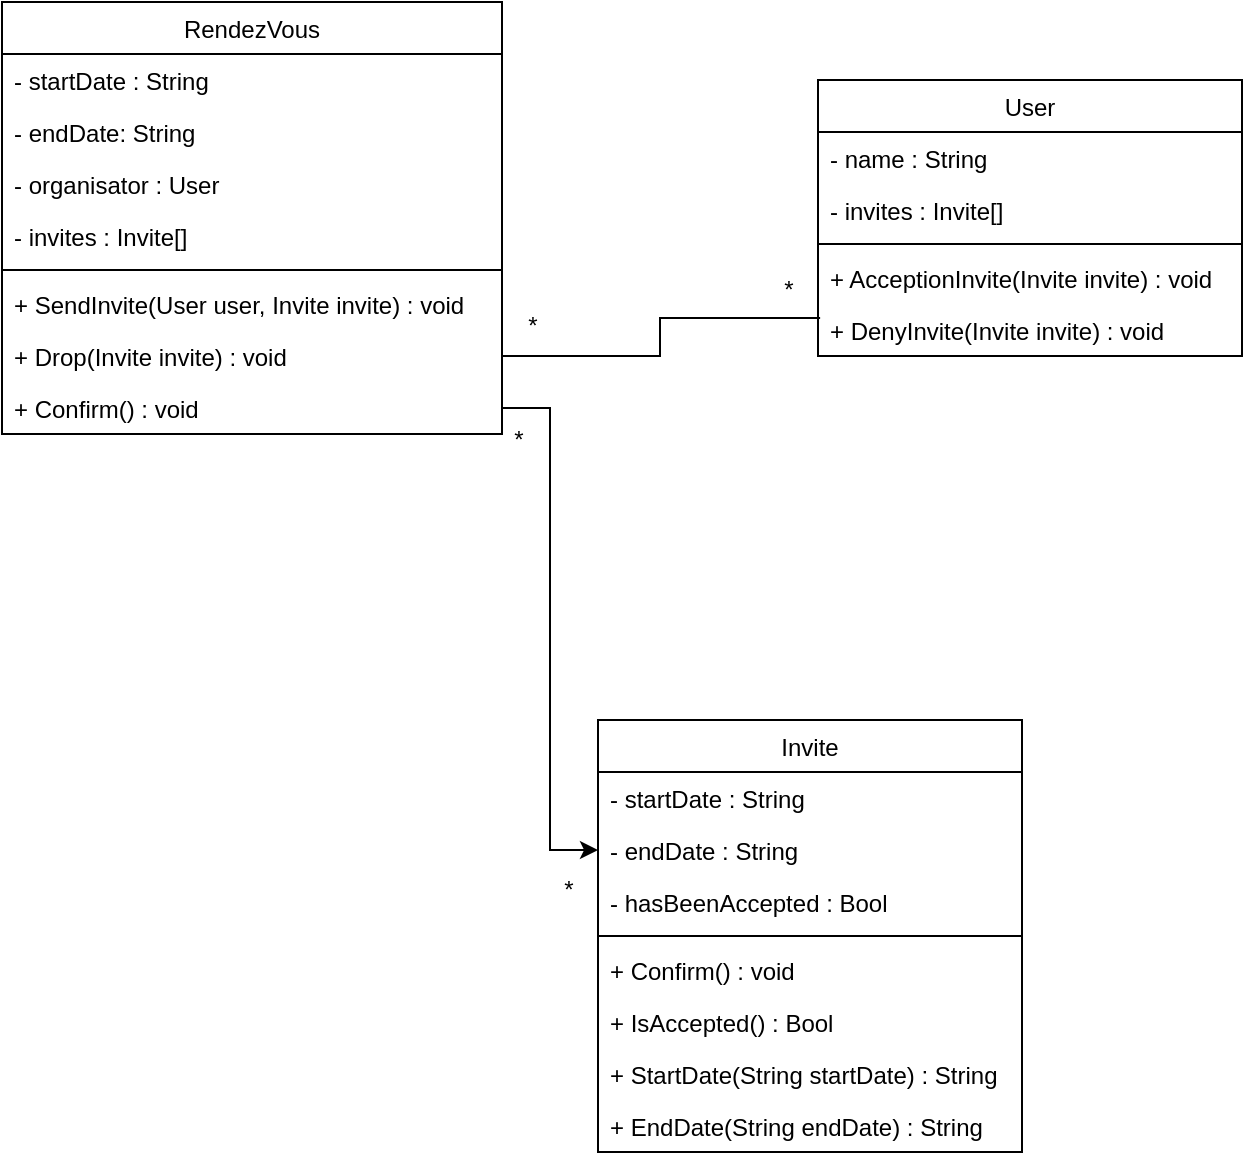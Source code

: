 <mxfile version="20.2.8" type="device"><diagram id="C5RBs43oDa-KdzZeNtuy" name="Page-1"><mxGraphModel dx="1422" dy="865" grid="1" gridSize="10" guides="1" tooltips="1" connect="1" arrows="1" fold="1" page="1" pageScale="1" pageWidth="827" pageHeight="1169" math="0" shadow="0"><root><mxCell id="WIyWlLk6GJQsqaUBKTNV-0"/><mxCell id="WIyWlLk6GJQsqaUBKTNV-1" parent="WIyWlLk6GJQsqaUBKTNV-0"/><mxCell id="zkfFHV4jXpPFQw0GAbJ--17" value="User" style="swimlane;fontStyle=0;align=center;verticalAlign=top;childLayout=stackLayout;horizontal=1;startSize=26;horizontalStack=0;resizeParent=1;resizeLast=0;collapsible=1;marginBottom=0;rounded=0;shadow=0;strokeWidth=1;" parent="WIyWlLk6GJQsqaUBKTNV-1" vertex="1"><mxGeometry x="470" y="120" width="212" height="138" as="geometry"><mxRectangle x="550" y="140" width="160" height="26" as="alternateBounds"/></mxGeometry></mxCell><mxCell id="zkfFHV4jXpPFQw0GAbJ--18" value="- name : String&#10;" style="text;align=left;verticalAlign=top;spacingLeft=4;spacingRight=4;overflow=hidden;rotatable=0;points=[[0,0.5],[1,0.5]];portConstraint=eastwest;" parent="zkfFHV4jXpPFQw0GAbJ--17" vertex="1"><mxGeometry y="26" width="212" height="26" as="geometry"/></mxCell><mxCell id="FZUYo1P7-AaSx_WnSHPx-13" value="- invites : Invite[]&#10;" style="text;align=left;verticalAlign=top;spacingLeft=4;spacingRight=4;overflow=hidden;rotatable=0;points=[[0,0.5],[1,0.5]];portConstraint=eastwest;" vertex="1" parent="zkfFHV4jXpPFQw0GAbJ--17"><mxGeometry y="52" width="212" height="26" as="geometry"/></mxCell><mxCell id="zkfFHV4jXpPFQw0GAbJ--23" value="" style="line;html=1;strokeWidth=1;align=left;verticalAlign=middle;spacingTop=-1;spacingLeft=3;spacingRight=3;rotatable=0;labelPosition=right;points=[];portConstraint=eastwest;" parent="zkfFHV4jXpPFQw0GAbJ--17" vertex="1"><mxGeometry y="78" width="212" height="8" as="geometry"/></mxCell><mxCell id="zkfFHV4jXpPFQw0GAbJ--24" value="+ AcceptionInvite(Invite invite) : void" style="text;align=left;verticalAlign=top;spacingLeft=4;spacingRight=4;overflow=hidden;rotatable=0;points=[[0,0.5],[1,0.5]];portConstraint=eastwest;" parent="zkfFHV4jXpPFQw0GAbJ--17" vertex="1"><mxGeometry y="86" width="212" height="26" as="geometry"/></mxCell><mxCell id="FZUYo1P7-AaSx_WnSHPx-14" value="+ DenyInvite(Invite invite) : void" style="text;align=left;verticalAlign=top;spacingLeft=4;spacingRight=4;overflow=hidden;rotatable=0;points=[[0,0.5],[1,0.5]];portConstraint=eastwest;" vertex="1" parent="zkfFHV4jXpPFQw0GAbJ--17"><mxGeometry y="112" width="212" height="26" as="geometry"/></mxCell><mxCell id="FZUYo1P7-AaSx_WnSHPx-1" value="Invite" style="swimlane;fontStyle=0;align=center;verticalAlign=top;childLayout=stackLayout;horizontal=1;startSize=26;horizontalStack=0;resizeParent=1;resizeLast=0;collapsible=1;marginBottom=0;rounded=0;shadow=0;strokeWidth=1;" vertex="1" parent="WIyWlLk6GJQsqaUBKTNV-1"><mxGeometry x="360" y="440" width="212" height="216" as="geometry"><mxRectangle x="550" y="140" width="160" height="26" as="alternateBounds"/></mxGeometry></mxCell><mxCell id="FZUYo1P7-AaSx_WnSHPx-2" value="- startDate : String" style="text;align=left;verticalAlign=top;spacingLeft=4;spacingRight=4;overflow=hidden;rotatable=0;points=[[0,0.5],[1,0.5]];portConstraint=eastwest;" vertex="1" parent="FZUYo1P7-AaSx_WnSHPx-1"><mxGeometry y="26" width="212" height="26" as="geometry"/></mxCell><mxCell id="FZUYo1P7-AaSx_WnSHPx-5" value="- endDate : String" style="text;align=left;verticalAlign=top;spacingLeft=4;spacingRight=4;overflow=hidden;rotatable=0;points=[[0,0.5],[1,0.5]];portConstraint=eastwest;" vertex="1" parent="FZUYo1P7-AaSx_WnSHPx-1"><mxGeometry y="52" width="212" height="26" as="geometry"/></mxCell><mxCell id="FZUYo1P7-AaSx_WnSHPx-23" value="- hasBeenAccepted : Bool" style="text;align=left;verticalAlign=top;spacingLeft=4;spacingRight=4;overflow=hidden;rotatable=0;points=[[0,0.5],[1,0.5]];portConstraint=eastwest;" vertex="1" parent="FZUYo1P7-AaSx_WnSHPx-1"><mxGeometry y="78" width="212" height="26" as="geometry"/></mxCell><mxCell id="FZUYo1P7-AaSx_WnSHPx-3" value="" style="line;html=1;strokeWidth=1;align=left;verticalAlign=middle;spacingTop=-1;spacingLeft=3;spacingRight=3;rotatable=0;labelPosition=right;points=[];portConstraint=eastwest;" vertex="1" parent="FZUYo1P7-AaSx_WnSHPx-1"><mxGeometry y="104" width="212" height="8" as="geometry"/></mxCell><mxCell id="FZUYo1P7-AaSx_WnSHPx-22" value="+ Confirm() : void" style="text;align=left;verticalAlign=top;spacingLeft=4;spacingRight=4;overflow=hidden;rotatable=0;points=[[0,0.5],[1,0.5]];portConstraint=eastwest;" vertex="1" parent="FZUYo1P7-AaSx_WnSHPx-1"><mxGeometry y="112" width="212" height="26" as="geometry"/></mxCell><mxCell id="FZUYo1P7-AaSx_WnSHPx-28" value="+ IsAccepted() : Bool" style="text;align=left;verticalAlign=top;spacingLeft=4;spacingRight=4;overflow=hidden;rotatable=0;points=[[0,0.5],[1,0.5]];portConstraint=eastwest;" vertex="1" parent="FZUYo1P7-AaSx_WnSHPx-1"><mxGeometry y="138" width="212" height="26" as="geometry"/></mxCell><mxCell id="FZUYo1P7-AaSx_WnSHPx-29" value="+ StartDate(String startDate) : String" style="text;align=left;verticalAlign=top;spacingLeft=4;spacingRight=4;overflow=hidden;rotatable=0;points=[[0,0.5],[1,0.5]];portConstraint=eastwest;" vertex="1" parent="FZUYo1P7-AaSx_WnSHPx-1"><mxGeometry y="164" width="212" height="26" as="geometry"/></mxCell><mxCell id="FZUYo1P7-AaSx_WnSHPx-30" value="+ EndDate(String endDate) : String" style="text;align=left;verticalAlign=top;spacingLeft=4;spacingRight=4;overflow=hidden;rotatable=0;points=[[0,0.5],[1,0.5]];portConstraint=eastwest;" vertex="1" parent="FZUYo1P7-AaSx_WnSHPx-1"><mxGeometry y="190" width="212" height="26" as="geometry"/></mxCell><mxCell id="FZUYo1P7-AaSx_WnSHPx-6" value="RendezVous" style="swimlane;fontStyle=0;align=center;verticalAlign=top;childLayout=stackLayout;horizontal=1;startSize=26;horizontalStack=0;resizeParent=1;resizeLast=0;collapsible=1;marginBottom=0;rounded=0;shadow=0;strokeWidth=1;" vertex="1" parent="WIyWlLk6GJQsqaUBKTNV-1"><mxGeometry x="62" y="81" width="250" height="216" as="geometry"><mxRectangle x="550" y="140" width="160" height="26" as="alternateBounds"/></mxGeometry></mxCell><mxCell id="FZUYo1P7-AaSx_WnSHPx-7" value="- startDate : String" style="text;align=left;verticalAlign=top;spacingLeft=4;spacingRight=4;overflow=hidden;rotatable=0;points=[[0,0.5],[1,0.5]];portConstraint=eastwest;" vertex="1" parent="FZUYo1P7-AaSx_WnSHPx-6"><mxGeometry y="26" width="250" height="26" as="geometry"/></mxCell><mxCell id="FZUYo1P7-AaSx_WnSHPx-8" value="- endDate: String" style="text;align=left;verticalAlign=top;spacingLeft=4;spacingRight=4;overflow=hidden;rotatable=0;points=[[0,0.5],[1,0.5]];portConstraint=eastwest;" vertex="1" parent="FZUYo1P7-AaSx_WnSHPx-6"><mxGeometry y="52" width="250" height="26" as="geometry"/></mxCell><mxCell id="FZUYo1P7-AaSx_WnSHPx-11" value="- organisator : User" style="text;align=left;verticalAlign=top;spacingLeft=4;spacingRight=4;overflow=hidden;rotatable=0;points=[[0,0.5],[1,0.5]];portConstraint=eastwest;" vertex="1" parent="FZUYo1P7-AaSx_WnSHPx-6"><mxGeometry y="78" width="250" height="26" as="geometry"/></mxCell><mxCell id="FZUYo1P7-AaSx_WnSHPx-17" value="- invites : Invite[]&#10;" style="text;align=left;verticalAlign=top;spacingLeft=4;spacingRight=4;overflow=hidden;rotatable=0;points=[[0,0.5],[1,0.5]];portConstraint=eastwest;" vertex="1" parent="FZUYo1P7-AaSx_WnSHPx-6"><mxGeometry y="104" width="250" height="26" as="geometry"/></mxCell><mxCell id="FZUYo1P7-AaSx_WnSHPx-9" value="" style="line;html=1;strokeWidth=1;align=left;verticalAlign=middle;spacingTop=-1;spacingLeft=3;spacingRight=3;rotatable=0;labelPosition=right;points=[];portConstraint=eastwest;" vertex="1" parent="FZUYo1P7-AaSx_WnSHPx-6"><mxGeometry y="130" width="250" height="8" as="geometry"/></mxCell><mxCell id="FZUYo1P7-AaSx_WnSHPx-10" value="+ SendInvite(User user, Invite invite) : void" style="text;align=left;verticalAlign=top;spacingLeft=4;spacingRight=4;overflow=hidden;rotatable=0;points=[[0,0.5],[1,0.5]];portConstraint=eastwest;" vertex="1" parent="FZUYo1P7-AaSx_WnSHPx-6"><mxGeometry y="138" width="250" height="26" as="geometry"/></mxCell><mxCell id="FZUYo1P7-AaSx_WnSHPx-15" value="+ Drop(Invite invite) : void" style="text;align=left;verticalAlign=top;spacingLeft=4;spacingRight=4;overflow=hidden;rotatable=0;points=[[0,0.5],[1,0.5]];portConstraint=eastwest;" vertex="1" parent="FZUYo1P7-AaSx_WnSHPx-6"><mxGeometry y="164" width="250" height="26" as="geometry"/></mxCell><mxCell id="FZUYo1P7-AaSx_WnSHPx-16" value="+ Confirm() : void" style="text;align=left;verticalAlign=top;spacingLeft=4;spacingRight=4;overflow=hidden;rotatable=0;points=[[0,0.5],[1,0.5]];portConstraint=eastwest;" vertex="1" parent="FZUYo1P7-AaSx_WnSHPx-6"><mxGeometry y="190" width="250" height="26" as="geometry"/></mxCell><mxCell id="FZUYo1P7-AaSx_WnSHPx-19" style="edgeStyle=orthogonalEdgeStyle;rounded=0;orthogonalLoop=1;jettySize=auto;html=1;exitX=1;exitY=0.5;exitDx=0;exitDy=0;entryX=0;entryY=0.5;entryDx=0;entryDy=0;" edge="1" parent="WIyWlLk6GJQsqaUBKTNV-1" source="FZUYo1P7-AaSx_WnSHPx-16" target="FZUYo1P7-AaSx_WnSHPx-5"><mxGeometry relative="1" as="geometry"/></mxCell><mxCell id="FZUYo1P7-AaSx_WnSHPx-20" value="*" style="text;html=1;align=center;verticalAlign=middle;resizable=0;points=[];autosize=1;strokeColor=none;fillColor=none;" vertex="1" parent="WIyWlLk6GJQsqaUBKTNV-1"><mxGeometry x="305" y="285" width="30" height="30" as="geometry"/></mxCell><mxCell id="FZUYo1P7-AaSx_WnSHPx-21" value="*" style="text;html=1;align=center;verticalAlign=middle;resizable=0;points=[];autosize=1;strokeColor=none;fillColor=none;" vertex="1" parent="WIyWlLk6GJQsqaUBKTNV-1"><mxGeometry x="330" y="510" width="30" height="30" as="geometry"/></mxCell><mxCell id="FZUYo1P7-AaSx_WnSHPx-25" style="edgeStyle=orthogonalEdgeStyle;rounded=0;orthogonalLoop=1;jettySize=auto;html=1;exitX=1;exitY=0.5;exitDx=0;exitDy=0;entryX=0.005;entryY=0.269;entryDx=0;entryDy=0;entryPerimeter=0;endArrow=none;endFill=0;" edge="1" parent="WIyWlLk6GJQsqaUBKTNV-1" source="FZUYo1P7-AaSx_WnSHPx-15" target="FZUYo1P7-AaSx_WnSHPx-14"><mxGeometry relative="1" as="geometry"/></mxCell><mxCell id="FZUYo1P7-AaSx_WnSHPx-26" value="*" style="text;html=1;align=center;verticalAlign=middle;resizable=0;points=[];autosize=1;strokeColor=none;fillColor=none;" vertex="1" parent="WIyWlLk6GJQsqaUBKTNV-1"><mxGeometry x="312" y="228" width="30" height="30" as="geometry"/></mxCell><mxCell id="FZUYo1P7-AaSx_WnSHPx-27" value="*" style="text;html=1;align=center;verticalAlign=middle;resizable=0;points=[];autosize=1;strokeColor=none;fillColor=none;" vertex="1" parent="WIyWlLk6GJQsqaUBKTNV-1"><mxGeometry x="440" y="210" width="30" height="30" as="geometry"/></mxCell></root></mxGraphModel></diagram></mxfile>